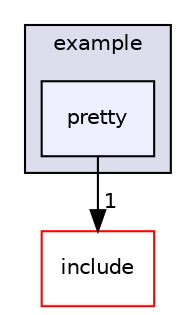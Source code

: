 digraph "build/vendor/rapidjson/src/rapidjson/example/pretty" {
  compound=true
  node [ fontsize="10", fontname="Helvetica"];
  edge [ labelfontsize="10", labelfontname="Helvetica"];
  subgraph clusterdir_814f8d0b58d2cbbb7a64b29875efd4d1 {
    graph [ bgcolor="#ddddee", pencolor="black", label="example" fontname="Helvetica", fontsize="10", URL="dir_814f8d0b58d2cbbb7a64b29875efd4d1.html"]
  dir_bc77bffd0bfa25c10e02333720836953 [shape=box, label="pretty", style="filled", fillcolor="#eeeeff", pencolor="black", URL="dir_bc77bffd0bfa25c10e02333720836953.html"];
  }
  dir_13cda55ee060365935dd1d37eaa22914 [shape=box label="include" fillcolor="white" style="filled" color="red" URL="dir_13cda55ee060365935dd1d37eaa22914.html"];
  dir_bc77bffd0bfa25c10e02333720836953->dir_13cda55ee060365935dd1d37eaa22914 [headlabel="1", labeldistance=1.5 headhref="dir_000016_000024.html"];
}
